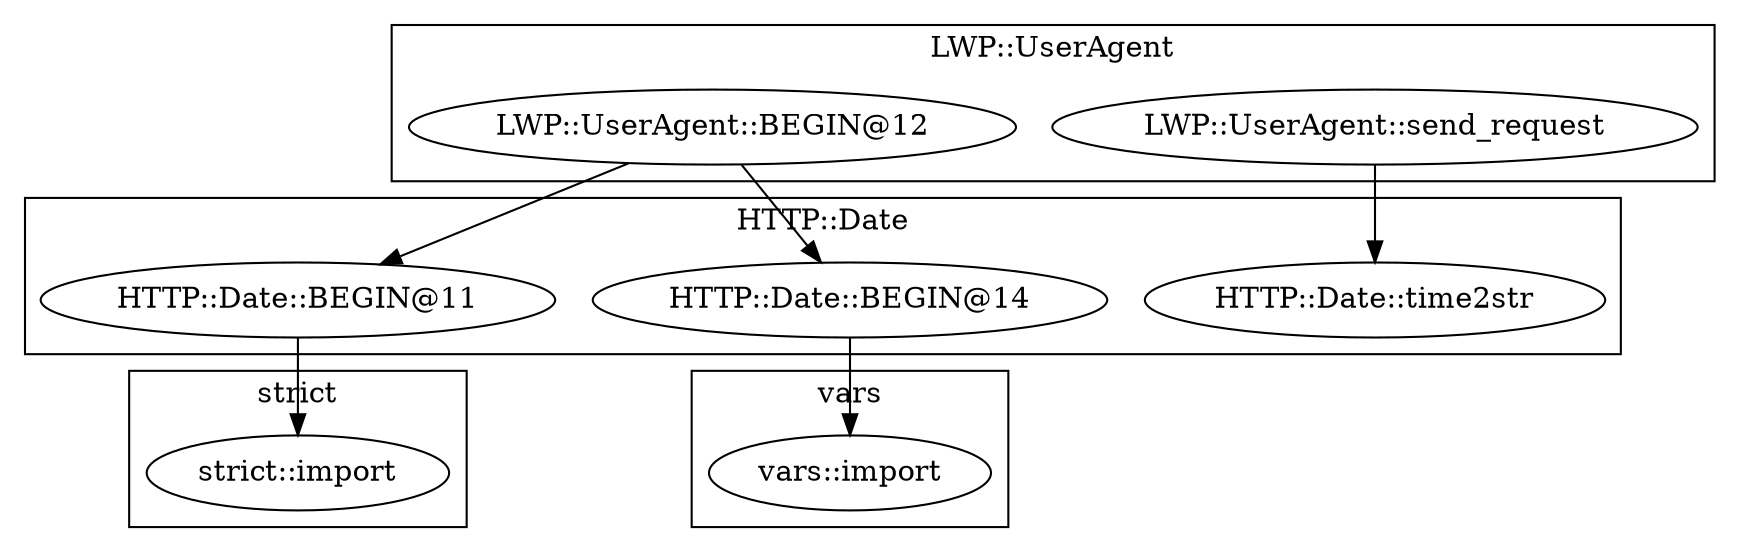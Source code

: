 digraph {
graph [overlap=false]
subgraph cluster_vars {
	label="vars";
	"vars::import";
}
subgraph cluster_LWP_UserAgent {
	label="LWP::UserAgent";
	"LWP::UserAgent::send_request";
	"LWP::UserAgent::BEGIN@12";
}
subgraph cluster_strict {
	label="strict";
	"strict::import";
}
subgraph cluster_HTTP_Date {
	label="HTTP::Date";
	"HTTP::Date::time2str";
	"HTTP::Date::BEGIN@11";
	"HTTP::Date::BEGIN@14";
}
"LWP::UserAgent::BEGIN@12" -> "HTTP::Date::BEGIN@11";
"LWP::UserAgent::BEGIN@12" -> "HTTP::Date::BEGIN@14";
"LWP::UserAgent::send_request" -> "HTTP::Date::time2str";
"HTTP::Date::BEGIN@14" -> "vars::import";
"HTTP::Date::BEGIN@11" -> "strict::import";
}

